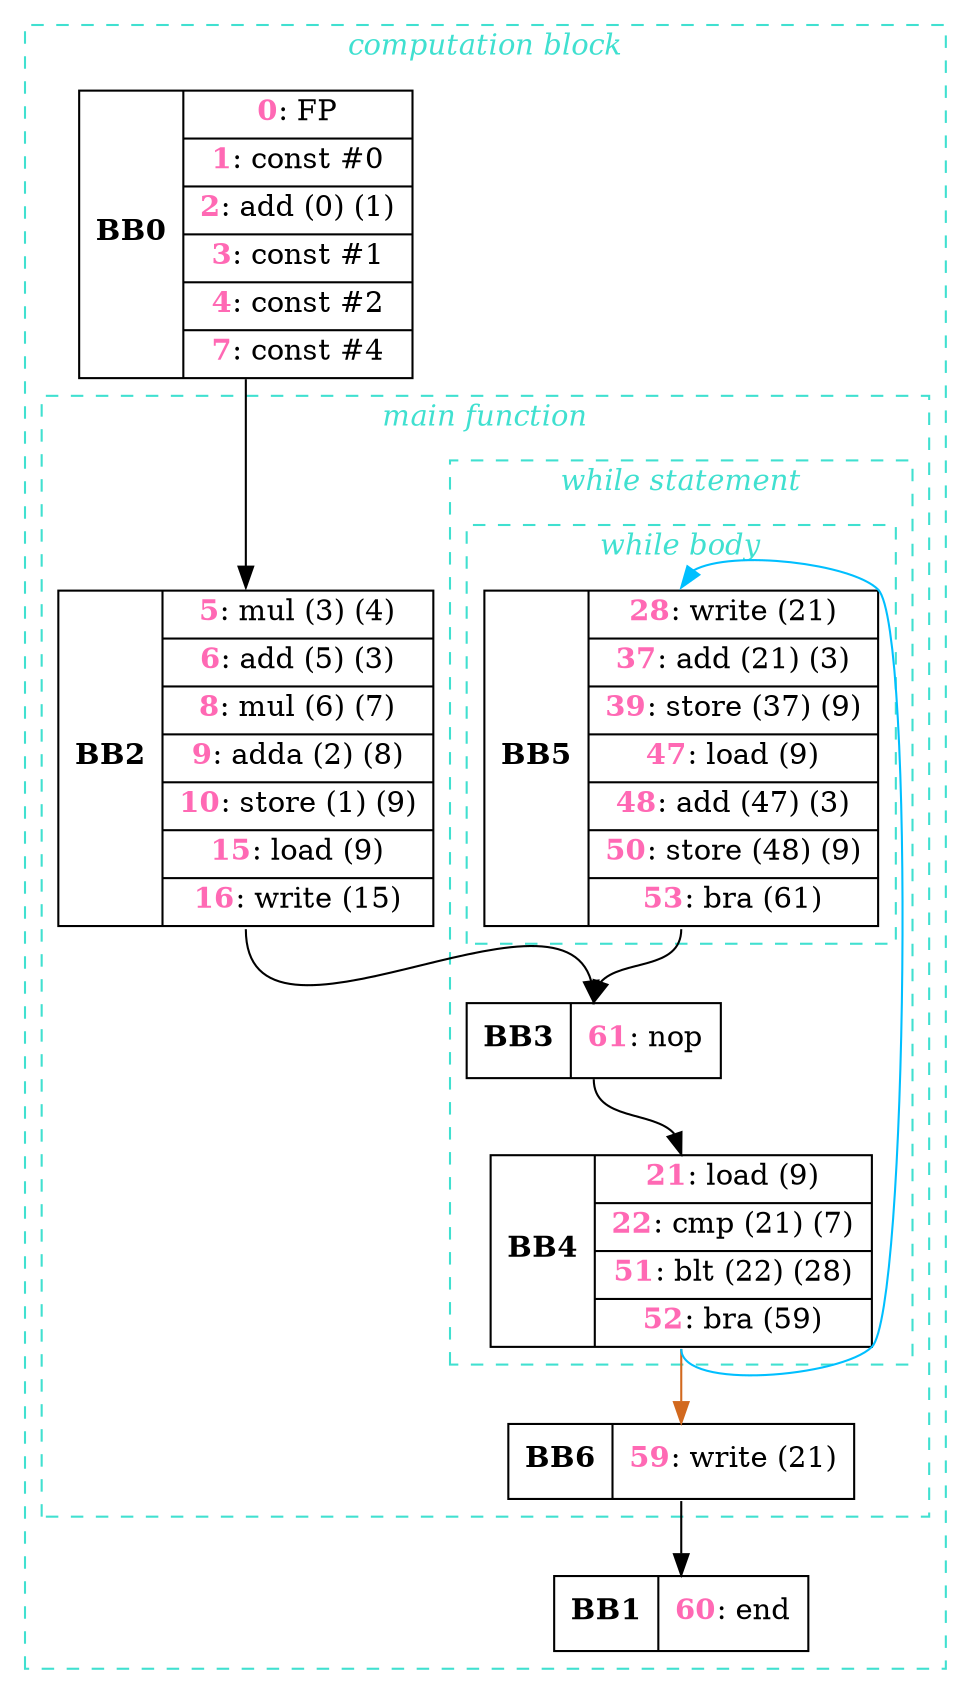 digraph structs {
	node [shape=record]
	BB0:s -> BB2:n
	BB2:s -> BB3:n
	BB3:s -> BB4:n
	BB4:s -> BB6:n [color="#D2691E" fontcolor="#D2691E"]
	BB4:s -> BB5:n [color="#00BFFF" fontcolor="#00BFFF"]
	BB5:s -> BB3:n
	BB6:s -> BB1:n
	subgraph cluster_0 {
		color="#40E0D0" fontcolor="#40E0D0" label=<<I>computation block</I>> style=dashed
		subgraph cluster_3 {
			color="#40E0D0" fontcolor="#40E0D0" label=<<I>main function</I>> style=dashed
			subgraph cluster_5 {
				color="#40E0D0" fontcolor="#40E0D0" label=<<I>while statement</I>> style=dashed
				subgraph cluster_8 {
					color="#40E0D0" fontcolor="#40E0D0" label=<<I>while body</I>> style=dashed
					BB5 [label=<<b>BB5</b> | {<font color="#FF69B4"><b>28</b></font>: write (21)|<font color="#FF69B4"><b>37</b></font>: add (21) (3)|<font color="#FF69B4"><b>39</b></font>: store (37) (9)|<font color="#FF69B4"><b>47</b></font>: load (9)|<font color="#FF69B4"><b>48</b></font>: add (47) (3)|<font color="#FF69B4"><b>50</b></font>: store (48) (9)|<font color="#FF69B4"><b>53</b></font>: bra (61)}>]
				}
				BB3 [label=<<b>BB3</b> | {<font color="#FF69B4"><b>61</b></font>: nop}>]
				BB4 [label=<<b>BB4</b> | {<font color="#FF69B4"><b>21</b></font>: load (9)|<font color="#FF69B4"><b>22</b></font>: cmp (21) (7)|<font color="#FF69B4"><b>51</b></font>: blt (22) (28)|<font color="#FF69B4"><b>52</b></font>: bra (59)}>]
			}
			BB6 [label=<<b>BB6</b> | {<font color="#FF69B4"><b>59</b></font>: write (21)}>]
			BB2 [label=<<b>BB2</b> | {<font color="#FF69B4"><b>5</b></font>: mul (3) (4)|<font color="#FF69B4"><b>6</b></font>: add (5) (3)|<font color="#FF69B4"><b>8</b></font>: mul (6) (7)|<font color="#FF69B4"><b>9</b></font>: adda (2) (8)|<font color="#FF69B4"><b>10</b></font>: store (1) (9)|<font color="#FF69B4"><b>15</b></font>: load (9)|<font color="#FF69B4"><b>16</b></font>: write (15)}>]
		}
		BB0 [label=<<b>BB0</b> | {<font color="#FF69B4"><b>0</b></font>: FP|<font color="#FF69B4"><b>1</b></font>: const #0|<font color="#FF69B4"><b>2</b></font>: add (0) (1)|<font color="#FF69B4"><b>3</b></font>: const #1|<font color="#FF69B4"><b>4</b></font>: const #2|<font color="#FF69B4"><b>7</b></font>: const #4}>]
		BB1 [label=<<b>BB1</b> | {<font color="#FF69B4"><b>60</b></font>: end}>]
	}
}
